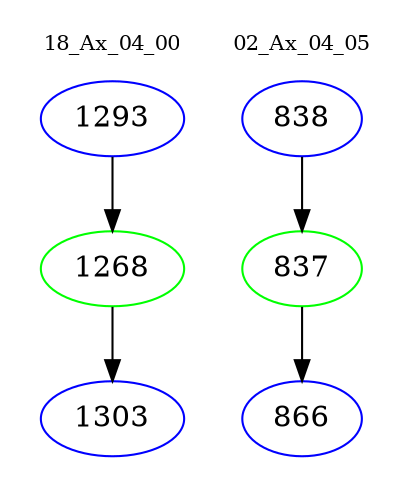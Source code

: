 digraph{
subgraph cluster_0 {
color = white
label = "18_Ax_04_00";
fontsize=10;
T0_1293 [label="1293", color="blue"]
T0_1293 -> T0_1268 [color="black"]
T0_1268 [label="1268", color="green"]
T0_1268 -> T0_1303 [color="black"]
T0_1303 [label="1303", color="blue"]
}
subgraph cluster_1 {
color = white
label = "02_Ax_04_05";
fontsize=10;
T1_838 [label="838", color="blue"]
T1_838 -> T1_837 [color="black"]
T1_837 [label="837", color="green"]
T1_837 -> T1_866 [color="black"]
T1_866 [label="866", color="blue"]
}
}

